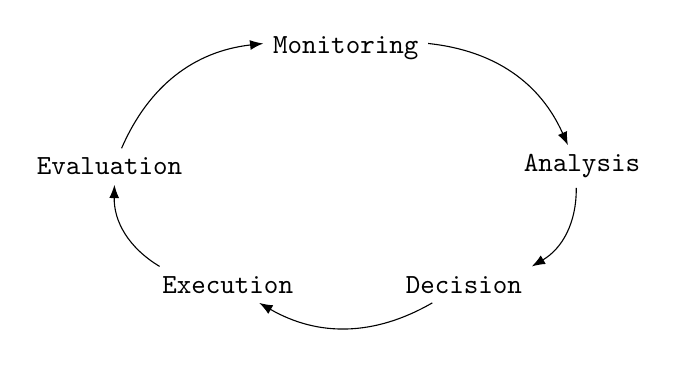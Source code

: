\begin{tikzpicture}[-Latex]
	\node (monitoring) at (0,0) { \texttt{Monitoring} };
	\node (analysis) at (3,-1.5) { \texttt{Analysis} };
	\node (decision) at (1.5,-3) { \texttt{Decision} };
	\node (execution) at (-1.5,-3) { \texttt{Execution} };
	\node (evaluation) at (-3,-1.5) { \texttt{Evaluation} };

	\path
		(monitoring) edge[bend left] (analysis)
		(analysis) edge[bend left] (decision)
		(decision) edge[bend left] (execution)
		(execution) edge[bend left] (evaluation)
		(evaluation) edge[bend left] (monitoring);
\end{tikzpicture}
